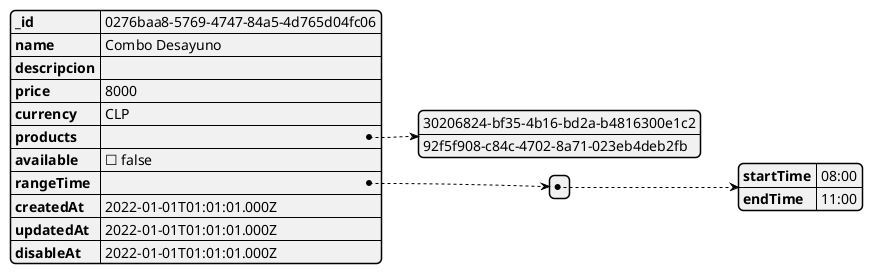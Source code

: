 @startjson
{
    "_id": "0276baa8-5769-4747-84a5-4d765d04fc06",
    "name": "Combo Desayuno",
    "descripcion": "",
    "price": 8000,
    "currency": "CLP",
    "products": ["30206824-bf35-4b16-bd2a-b4816300e1c2", "92f5f908-c84c-4702-8a71-023eb4deb2fb"],
    "available": false,
    "rangeTime": [
        {"startTime": "08:00", "endTime": "11:00"}
    ],
    "createdAt": "2022-01-01T01:01:01.000Z",
    "updatedAt": "2022-01-01T01:01:01.000Z",
    "disableAt": "2022-01-01T01:01:01.000Z"
}
@endjson
